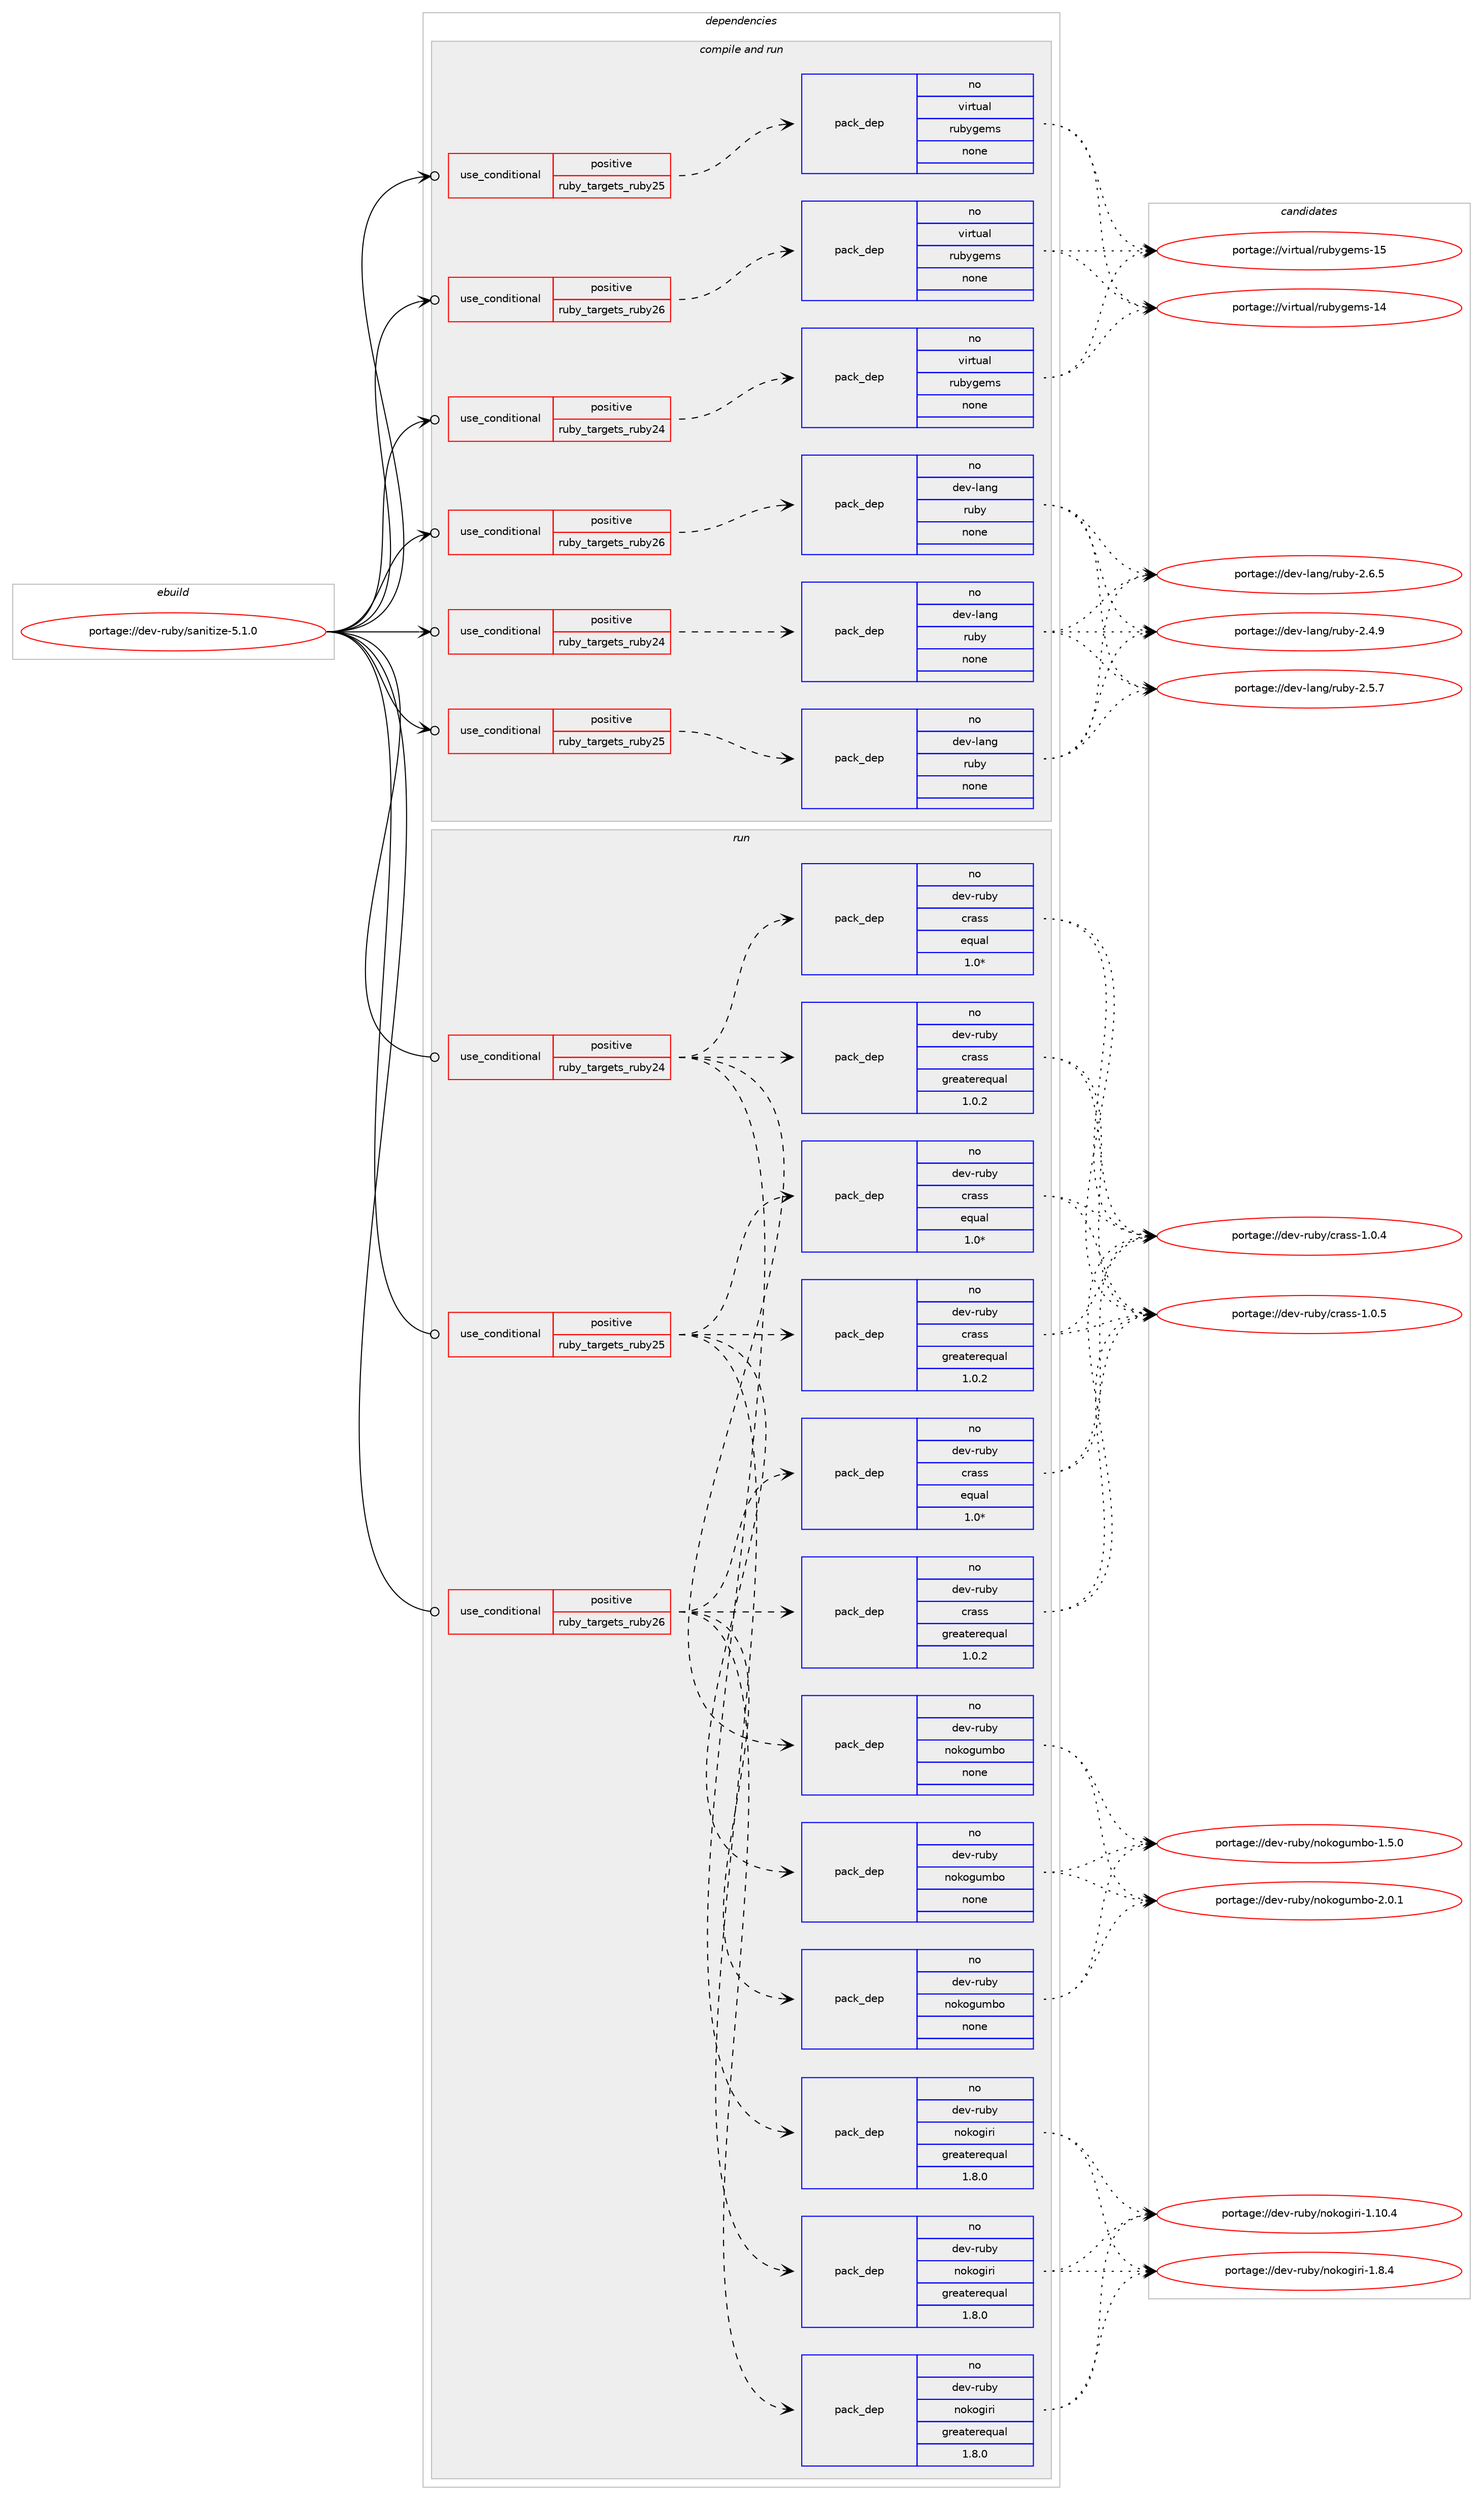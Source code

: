 digraph prolog {

# *************
# Graph options
# *************

newrank=true;
concentrate=true;
compound=true;
graph [rankdir=LR,fontname=Helvetica,fontsize=10,ranksep=1.5];#, ranksep=2.5, nodesep=0.2];
edge  [arrowhead=vee];
node  [fontname=Helvetica,fontsize=10];

# **********
# The ebuild
# **********

subgraph cluster_leftcol {
color=gray;
rank=same;
label=<<i>ebuild</i>>;
id [label="portage://dev-ruby/sanitize-5.1.0", color=red, width=4, href="../dev-ruby/sanitize-5.1.0.svg"];
}

# ****************
# The dependencies
# ****************

subgraph cluster_midcol {
color=gray;
label=<<i>dependencies</i>>;
subgraph cluster_compile {
fillcolor="#eeeeee";
style=filled;
label=<<i>compile</i>>;
}
subgraph cluster_compileandrun {
fillcolor="#eeeeee";
style=filled;
label=<<i>compile and run</i>>;
subgraph cond65520 {
dependency247921 [label=<<TABLE BORDER="0" CELLBORDER="1" CELLSPACING="0" CELLPADDING="4"><TR><TD ROWSPAN="3" CELLPADDING="10">use_conditional</TD></TR><TR><TD>positive</TD></TR><TR><TD>ruby_targets_ruby24</TD></TR></TABLE>>, shape=none, color=red];
subgraph pack178856 {
dependency247922 [label=<<TABLE BORDER="0" CELLBORDER="1" CELLSPACING="0" CELLPADDING="4" WIDTH="220"><TR><TD ROWSPAN="6" CELLPADDING="30">pack_dep</TD></TR><TR><TD WIDTH="110">no</TD></TR><TR><TD>dev-lang</TD></TR><TR><TD>ruby</TD></TR><TR><TD>none</TD></TR><TR><TD></TD></TR></TABLE>>, shape=none, color=blue];
}
dependency247921:e -> dependency247922:w [weight=20,style="dashed",arrowhead="vee"];
}
id:e -> dependency247921:w [weight=20,style="solid",arrowhead="odotvee"];
subgraph cond65521 {
dependency247923 [label=<<TABLE BORDER="0" CELLBORDER="1" CELLSPACING="0" CELLPADDING="4"><TR><TD ROWSPAN="3" CELLPADDING="10">use_conditional</TD></TR><TR><TD>positive</TD></TR><TR><TD>ruby_targets_ruby24</TD></TR></TABLE>>, shape=none, color=red];
subgraph pack178857 {
dependency247924 [label=<<TABLE BORDER="0" CELLBORDER="1" CELLSPACING="0" CELLPADDING="4" WIDTH="220"><TR><TD ROWSPAN="6" CELLPADDING="30">pack_dep</TD></TR><TR><TD WIDTH="110">no</TD></TR><TR><TD>virtual</TD></TR><TR><TD>rubygems</TD></TR><TR><TD>none</TD></TR><TR><TD></TD></TR></TABLE>>, shape=none, color=blue];
}
dependency247923:e -> dependency247924:w [weight=20,style="dashed",arrowhead="vee"];
}
id:e -> dependency247923:w [weight=20,style="solid",arrowhead="odotvee"];
subgraph cond65522 {
dependency247925 [label=<<TABLE BORDER="0" CELLBORDER="1" CELLSPACING="0" CELLPADDING="4"><TR><TD ROWSPAN="3" CELLPADDING="10">use_conditional</TD></TR><TR><TD>positive</TD></TR><TR><TD>ruby_targets_ruby25</TD></TR></TABLE>>, shape=none, color=red];
subgraph pack178858 {
dependency247926 [label=<<TABLE BORDER="0" CELLBORDER="1" CELLSPACING="0" CELLPADDING="4" WIDTH="220"><TR><TD ROWSPAN="6" CELLPADDING="30">pack_dep</TD></TR><TR><TD WIDTH="110">no</TD></TR><TR><TD>dev-lang</TD></TR><TR><TD>ruby</TD></TR><TR><TD>none</TD></TR><TR><TD></TD></TR></TABLE>>, shape=none, color=blue];
}
dependency247925:e -> dependency247926:w [weight=20,style="dashed",arrowhead="vee"];
}
id:e -> dependency247925:w [weight=20,style="solid",arrowhead="odotvee"];
subgraph cond65523 {
dependency247927 [label=<<TABLE BORDER="0" CELLBORDER="1" CELLSPACING="0" CELLPADDING="4"><TR><TD ROWSPAN="3" CELLPADDING="10">use_conditional</TD></TR><TR><TD>positive</TD></TR><TR><TD>ruby_targets_ruby25</TD></TR></TABLE>>, shape=none, color=red];
subgraph pack178859 {
dependency247928 [label=<<TABLE BORDER="0" CELLBORDER="1" CELLSPACING="0" CELLPADDING="4" WIDTH="220"><TR><TD ROWSPAN="6" CELLPADDING="30">pack_dep</TD></TR><TR><TD WIDTH="110">no</TD></TR><TR><TD>virtual</TD></TR><TR><TD>rubygems</TD></TR><TR><TD>none</TD></TR><TR><TD></TD></TR></TABLE>>, shape=none, color=blue];
}
dependency247927:e -> dependency247928:w [weight=20,style="dashed",arrowhead="vee"];
}
id:e -> dependency247927:w [weight=20,style="solid",arrowhead="odotvee"];
subgraph cond65524 {
dependency247929 [label=<<TABLE BORDER="0" CELLBORDER="1" CELLSPACING="0" CELLPADDING="4"><TR><TD ROWSPAN="3" CELLPADDING="10">use_conditional</TD></TR><TR><TD>positive</TD></TR><TR><TD>ruby_targets_ruby26</TD></TR></TABLE>>, shape=none, color=red];
subgraph pack178860 {
dependency247930 [label=<<TABLE BORDER="0" CELLBORDER="1" CELLSPACING="0" CELLPADDING="4" WIDTH="220"><TR><TD ROWSPAN="6" CELLPADDING="30">pack_dep</TD></TR><TR><TD WIDTH="110">no</TD></TR><TR><TD>dev-lang</TD></TR><TR><TD>ruby</TD></TR><TR><TD>none</TD></TR><TR><TD></TD></TR></TABLE>>, shape=none, color=blue];
}
dependency247929:e -> dependency247930:w [weight=20,style="dashed",arrowhead="vee"];
}
id:e -> dependency247929:w [weight=20,style="solid",arrowhead="odotvee"];
subgraph cond65525 {
dependency247931 [label=<<TABLE BORDER="0" CELLBORDER="1" CELLSPACING="0" CELLPADDING="4"><TR><TD ROWSPAN="3" CELLPADDING="10">use_conditional</TD></TR><TR><TD>positive</TD></TR><TR><TD>ruby_targets_ruby26</TD></TR></TABLE>>, shape=none, color=red];
subgraph pack178861 {
dependency247932 [label=<<TABLE BORDER="0" CELLBORDER="1" CELLSPACING="0" CELLPADDING="4" WIDTH="220"><TR><TD ROWSPAN="6" CELLPADDING="30">pack_dep</TD></TR><TR><TD WIDTH="110">no</TD></TR><TR><TD>virtual</TD></TR><TR><TD>rubygems</TD></TR><TR><TD>none</TD></TR><TR><TD></TD></TR></TABLE>>, shape=none, color=blue];
}
dependency247931:e -> dependency247932:w [weight=20,style="dashed",arrowhead="vee"];
}
id:e -> dependency247931:w [weight=20,style="solid",arrowhead="odotvee"];
}
subgraph cluster_run {
fillcolor="#eeeeee";
style=filled;
label=<<i>run</i>>;
subgraph cond65526 {
dependency247933 [label=<<TABLE BORDER="0" CELLBORDER="1" CELLSPACING="0" CELLPADDING="4"><TR><TD ROWSPAN="3" CELLPADDING="10">use_conditional</TD></TR><TR><TD>positive</TD></TR><TR><TD>ruby_targets_ruby24</TD></TR></TABLE>>, shape=none, color=red];
subgraph pack178862 {
dependency247934 [label=<<TABLE BORDER="0" CELLBORDER="1" CELLSPACING="0" CELLPADDING="4" WIDTH="220"><TR><TD ROWSPAN="6" CELLPADDING="30">pack_dep</TD></TR><TR><TD WIDTH="110">no</TD></TR><TR><TD>dev-ruby</TD></TR><TR><TD>crass</TD></TR><TR><TD>greaterequal</TD></TR><TR><TD>1.0.2</TD></TR></TABLE>>, shape=none, color=blue];
}
dependency247933:e -> dependency247934:w [weight=20,style="dashed",arrowhead="vee"];
subgraph pack178863 {
dependency247935 [label=<<TABLE BORDER="0" CELLBORDER="1" CELLSPACING="0" CELLPADDING="4" WIDTH="220"><TR><TD ROWSPAN="6" CELLPADDING="30">pack_dep</TD></TR><TR><TD WIDTH="110">no</TD></TR><TR><TD>dev-ruby</TD></TR><TR><TD>crass</TD></TR><TR><TD>equal</TD></TR><TR><TD>1.0*</TD></TR></TABLE>>, shape=none, color=blue];
}
dependency247933:e -> dependency247935:w [weight=20,style="dashed",arrowhead="vee"];
subgraph pack178864 {
dependency247936 [label=<<TABLE BORDER="0" CELLBORDER="1" CELLSPACING="0" CELLPADDING="4" WIDTH="220"><TR><TD ROWSPAN="6" CELLPADDING="30">pack_dep</TD></TR><TR><TD WIDTH="110">no</TD></TR><TR><TD>dev-ruby</TD></TR><TR><TD>nokogiri</TD></TR><TR><TD>greaterequal</TD></TR><TR><TD>1.8.0</TD></TR></TABLE>>, shape=none, color=blue];
}
dependency247933:e -> dependency247936:w [weight=20,style="dashed",arrowhead="vee"];
subgraph pack178865 {
dependency247937 [label=<<TABLE BORDER="0" CELLBORDER="1" CELLSPACING="0" CELLPADDING="4" WIDTH="220"><TR><TD ROWSPAN="6" CELLPADDING="30">pack_dep</TD></TR><TR><TD WIDTH="110">no</TD></TR><TR><TD>dev-ruby</TD></TR><TR><TD>nokogumbo</TD></TR><TR><TD>none</TD></TR><TR><TD></TD></TR></TABLE>>, shape=none, color=blue];
}
dependency247933:e -> dependency247937:w [weight=20,style="dashed",arrowhead="vee"];
}
id:e -> dependency247933:w [weight=20,style="solid",arrowhead="odot"];
subgraph cond65527 {
dependency247938 [label=<<TABLE BORDER="0" CELLBORDER="1" CELLSPACING="0" CELLPADDING="4"><TR><TD ROWSPAN="3" CELLPADDING="10">use_conditional</TD></TR><TR><TD>positive</TD></TR><TR><TD>ruby_targets_ruby25</TD></TR></TABLE>>, shape=none, color=red];
subgraph pack178866 {
dependency247939 [label=<<TABLE BORDER="0" CELLBORDER="1" CELLSPACING="0" CELLPADDING="4" WIDTH="220"><TR><TD ROWSPAN="6" CELLPADDING="30">pack_dep</TD></TR><TR><TD WIDTH="110">no</TD></TR><TR><TD>dev-ruby</TD></TR><TR><TD>crass</TD></TR><TR><TD>greaterequal</TD></TR><TR><TD>1.0.2</TD></TR></TABLE>>, shape=none, color=blue];
}
dependency247938:e -> dependency247939:w [weight=20,style="dashed",arrowhead="vee"];
subgraph pack178867 {
dependency247940 [label=<<TABLE BORDER="0" CELLBORDER="1" CELLSPACING="0" CELLPADDING="4" WIDTH="220"><TR><TD ROWSPAN="6" CELLPADDING="30">pack_dep</TD></TR><TR><TD WIDTH="110">no</TD></TR><TR><TD>dev-ruby</TD></TR><TR><TD>crass</TD></TR><TR><TD>equal</TD></TR><TR><TD>1.0*</TD></TR></TABLE>>, shape=none, color=blue];
}
dependency247938:e -> dependency247940:w [weight=20,style="dashed",arrowhead="vee"];
subgraph pack178868 {
dependency247941 [label=<<TABLE BORDER="0" CELLBORDER="1" CELLSPACING="0" CELLPADDING="4" WIDTH="220"><TR><TD ROWSPAN="6" CELLPADDING="30">pack_dep</TD></TR><TR><TD WIDTH="110">no</TD></TR><TR><TD>dev-ruby</TD></TR><TR><TD>nokogiri</TD></TR><TR><TD>greaterequal</TD></TR><TR><TD>1.8.0</TD></TR></TABLE>>, shape=none, color=blue];
}
dependency247938:e -> dependency247941:w [weight=20,style="dashed",arrowhead="vee"];
subgraph pack178869 {
dependency247942 [label=<<TABLE BORDER="0" CELLBORDER="1" CELLSPACING="0" CELLPADDING="4" WIDTH="220"><TR><TD ROWSPAN="6" CELLPADDING="30">pack_dep</TD></TR><TR><TD WIDTH="110">no</TD></TR><TR><TD>dev-ruby</TD></TR><TR><TD>nokogumbo</TD></TR><TR><TD>none</TD></TR><TR><TD></TD></TR></TABLE>>, shape=none, color=blue];
}
dependency247938:e -> dependency247942:w [weight=20,style="dashed",arrowhead="vee"];
}
id:e -> dependency247938:w [weight=20,style="solid",arrowhead="odot"];
subgraph cond65528 {
dependency247943 [label=<<TABLE BORDER="0" CELLBORDER="1" CELLSPACING="0" CELLPADDING="4"><TR><TD ROWSPAN="3" CELLPADDING="10">use_conditional</TD></TR><TR><TD>positive</TD></TR><TR><TD>ruby_targets_ruby26</TD></TR></TABLE>>, shape=none, color=red];
subgraph pack178870 {
dependency247944 [label=<<TABLE BORDER="0" CELLBORDER="1" CELLSPACING="0" CELLPADDING="4" WIDTH="220"><TR><TD ROWSPAN="6" CELLPADDING="30">pack_dep</TD></TR><TR><TD WIDTH="110">no</TD></TR><TR><TD>dev-ruby</TD></TR><TR><TD>crass</TD></TR><TR><TD>greaterequal</TD></TR><TR><TD>1.0.2</TD></TR></TABLE>>, shape=none, color=blue];
}
dependency247943:e -> dependency247944:w [weight=20,style="dashed",arrowhead="vee"];
subgraph pack178871 {
dependency247945 [label=<<TABLE BORDER="0" CELLBORDER="1" CELLSPACING="0" CELLPADDING="4" WIDTH="220"><TR><TD ROWSPAN="6" CELLPADDING="30">pack_dep</TD></TR><TR><TD WIDTH="110">no</TD></TR><TR><TD>dev-ruby</TD></TR><TR><TD>crass</TD></TR><TR><TD>equal</TD></TR><TR><TD>1.0*</TD></TR></TABLE>>, shape=none, color=blue];
}
dependency247943:e -> dependency247945:w [weight=20,style="dashed",arrowhead="vee"];
subgraph pack178872 {
dependency247946 [label=<<TABLE BORDER="0" CELLBORDER="1" CELLSPACING="0" CELLPADDING="4" WIDTH="220"><TR><TD ROWSPAN="6" CELLPADDING="30">pack_dep</TD></TR><TR><TD WIDTH="110">no</TD></TR><TR><TD>dev-ruby</TD></TR><TR><TD>nokogiri</TD></TR><TR><TD>greaterequal</TD></TR><TR><TD>1.8.0</TD></TR></TABLE>>, shape=none, color=blue];
}
dependency247943:e -> dependency247946:w [weight=20,style="dashed",arrowhead="vee"];
subgraph pack178873 {
dependency247947 [label=<<TABLE BORDER="0" CELLBORDER="1" CELLSPACING="0" CELLPADDING="4" WIDTH="220"><TR><TD ROWSPAN="6" CELLPADDING="30">pack_dep</TD></TR><TR><TD WIDTH="110">no</TD></TR><TR><TD>dev-ruby</TD></TR><TR><TD>nokogumbo</TD></TR><TR><TD>none</TD></TR><TR><TD></TD></TR></TABLE>>, shape=none, color=blue];
}
dependency247943:e -> dependency247947:w [weight=20,style="dashed",arrowhead="vee"];
}
id:e -> dependency247943:w [weight=20,style="solid",arrowhead="odot"];
}
}

# **************
# The candidates
# **************

subgraph cluster_choices {
rank=same;
color=gray;
label=<<i>candidates</i>>;

subgraph choice178856 {
color=black;
nodesep=1;
choiceportage10010111845108971101034711411798121455046524657 [label="portage://dev-lang/ruby-2.4.9", color=red, width=4,href="../dev-lang/ruby-2.4.9.svg"];
choiceportage10010111845108971101034711411798121455046534655 [label="portage://dev-lang/ruby-2.5.7", color=red, width=4,href="../dev-lang/ruby-2.5.7.svg"];
choiceportage10010111845108971101034711411798121455046544653 [label="portage://dev-lang/ruby-2.6.5", color=red, width=4,href="../dev-lang/ruby-2.6.5.svg"];
dependency247922:e -> choiceportage10010111845108971101034711411798121455046524657:w [style=dotted,weight="100"];
dependency247922:e -> choiceportage10010111845108971101034711411798121455046534655:w [style=dotted,weight="100"];
dependency247922:e -> choiceportage10010111845108971101034711411798121455046544653:w [style=dotted,weight="100"];
}
subgraph choice178857 {
color=black;
nodesep=1;
choiceportage118105114116117971084711411798121103101109115454952 [label="portage://virtual/rubygems-14", color=red, width=4,href="../virtual/rubygems-14.svg"];
choiceportage118105114116117971084711411798121103101109115454953 [label="portage://virtual/rubygems-15", color=red, width=4,href="../virtual/rubygems-15.svg"];
dependency247924:e -> choiceportage118105114116117971084711411798121103101109115454952:w [style=dotted,weight="100"];
dependency247924:e -> choiceportage118105114116117971084711411798121103101109115454953:w [style=dotted,weight="100"];
}
subgraph choice178858 {
color=black;
nodesep=1;
choiceportage10010111845108971101034711411798121455046524657 [label="portage://dev-lang/ruby-2.4.9", color=red, width=4,href="../dev-lang/ruby-2.4.9.svg"];
choiceportage10010111845108971101034711411798121455046534655 [label="portage://dev-lang/ruby-2.5.7", color=red, width=4,href="../dev-lang/ruby-2.5.7.svg"];
choiceportage10010111845108971101034711411798121455046544653 [label="portage://dev-lang/ruby-2.6.5", color=red, width=4,href="../dev-lang/ruby-2.6.5.svg"];
dependency247926:e -> choiceportage10010111845108971101034711411798121455046524657:w [style=dotted,weight="100"];
dependency247926:e -> choiceportage10010111845108971101034711411798121455046534655:w [style=dotted,weight="100"];
dependency247926:e -> choiceportage10010111845108971101034711411798121455046544653:w [style=dotted,weight="100"];
}
subgraph choice178859 {
color=black;
nodesep=1;
choiceportage118105114116117971084711411798121103101109115454952 [label="portage://virtual/rubygems-14", color=red, width=4,href="../virtual/rubygems-14.svg"];
choiceportage118105114116117971084711411798121103101109115454953 [label="portage://virtual/rubygems-15", color=red, width=4,href="../virtual/rubygems-15.svg"];
dependency247928:e -> choiceportage118105114116117971084711411798121103101109115454952:w [style=dotted,weight="100"];
dependency247928:e -> choiceportage118105114116117971084711411798121103101109115454953:w [style=dotted,weight="100"];
}
subgraph choice178860 {
color=black;
nodesep=1;
choiceportage10010111845108971101034711411798121455046524657 [label="portage://dev-lang/ruby-2.4.9", color=red, width=4,href="../dev-lang/ruby-2.4.9.svg"];
choiceportage10010111845108971101034711411798121455046534655 [label="portage://dev-lang/ruby-2.5.7", color=red, width=4,href="../dev-lang/ruby-2.5.7.svg"];
choiceportage10010111845108971101034711411798121455046544653 [label="portage://dev-lang/ruby-2.6.5", color=red, width=4,href="../dev-lang/ruby-2.6.5.svg"];
dependency247930:e -> choiceportage10010111845108971101034711411798121455046524657:w [style=dotted,weight="100"];
dependency247930:e -> choiceportage10010111845108971101034711411798121455046534655:w [style=dotted,weight="100"];
dependency247930:e -> choiceportage10010111845108971101034711411798121455046544653:w [style=dotted,weight="100"];
}
subgraph choice178861 {
color=black;
nodesep=1;
choiceportage118105114116117971084711411798121103101109115454952 [label="portage://virtual/rubygems-14", color=red, width=4,href="../virtual/rubygems-14.svg"];
choiceportage118105114116117971084711411798121103101109115454953 [label="portage://virtual/rubygems-15", color=red, width=4,href="../virtual/rubygems-15.svg"];
dependency247932:e -> choiceportage118105114116117971084711411798121103101109115454952:w [style=dotted,weight="100"];
dependency247932:e -> choiceportage118105114116117971084711411798121103101109115454953:w [style=dotted,weight="100"];
}
subgraph choice178862 {
color=black;
nodesep=1;
choiceportage1001011184511411798121479911497115115454946484652 [label="portage://dev-ruby/crass-1.0.4", color=red, width=4,href="../dev-ruby/crass-1.0.4.svg"];
choiceportage1001011184511411798121479911497115115454946484653 [label="portage://dev-ruby/crass-1.0.5", color=red, width=4,href="../dev-ruby/crass-1.0.5.svg"];
dependency247934:e -> choiceportage1001011184511411798121479911497115115454946484652:w [style=dotted,weight="100"];
dependency247934:e -> choiceportage1001011184511411798121479911497115115454946484653:w [style=dotted,weight="100"];
}
subgraph choice178863 {
color=black;
nodesep=1;
choiceportage1001011184511411798121479911497115115454946484652 [label="portage://dev-ruby/crass-1.0.4", color=red, width=4,href="../dev-ruby/crass-1.0.4.svg"];
choiceportage1001011184511411798121479911497115115454946484653 [label="portage://dev-ruby/crass-1.0.5", color=red, width=4,href="../dev-ruby/crass-1.0.5.svg"];
dependency247935:e -> choiceportage1001011184511411798121479911497115115454946484652:w [style=dotted,weight="100"];
dependency247935:e -> choiceportage1001011184511411798121479911497115115454946484653:w [style=dotted,weight="100"];
}
subgraph choice178864 {
color=black;
nodesep=1;
choiceportage10010111845114117981214711011110711110310511410545494649484652 [label="portage://dev-ruby/nokogiri-1.10.4", color=red, width=4,href="../dev-ruby/nokogiri-1.10.4.svg"];
choiceportage100101118451141179812147110111107111103105114105454946564652 [label="portage://dev-ruby/nokogiri-1.8.4", color=red, width=4,href="../dev-ruby/nokogiri-1.8.4.svg"];
dependency247936:e -> choiceportage10010111845114117981214711011110711110310511410545494649484652:w [style=dotted,weight="100"];
dependency247936:e -> choiceportage100101118451141179812147110111107111103105114105454946564652:w [style=dotted,weight="100"];
}
subgraph choice178865 {
color=black;
nodesep=1;
choiceportage10010111845114117981214711011110711110311710998111454946534648 [label="portage://dev-ruby/nokogumbo-1.5.0", color=red, width=4,href="../dev-ruby/nokogumbo-1.5.0.svg"];
choiceportage10010111845114117981214711011110711110311710998111455046484649 [label="portage://dev-ruby/nokogumbo-2.0.1", color=red, width=4,href="../dev-ruby/nokogumbo-2.0.1.svg"];
dependency247937:e -> choiceportage10010111845114117981214711011110711110311710998111454946534648:w [style=dotted,weight="100"];
dependency247937:e -> choiceportage10010111845114117981214711011110711110311710998111455046484649:w [style=dotted,weight="100"];
}
subgraph choice178866 {
color=black;
nodesep=1;
choiceportage1001011184511411798121479911497115115454946484652 [label="portage://dev-ruby/crass-1.0.4", color=red, width=4,href="../dev-ruby/crass-1.0.4.svg"];
choiceportage1001011184511411798121479911497115115454946484653 [label="portage://dev-ruby/crass-1.0.5", color=red, width=4,href="../dev-ruby/crass-1.0.5.svg"];
dependency247939:e -> choiceportage1001011184511411798121479911497115115454946484652:w [style=dotted,weight="100"];
dependency247939:e -> choiceportage1001011184511411798121479911497115115454946484653:w [style=dotted,weight="100"];
}
subgraph choice178867 {
color=black;
nodesep=1;
choiceportage1001011184511411798121479911497115115454946484652 [label="portage://dev-ruby/crass-1.0.4", color=red, width=4,href="../dev-ruby/crass-1.0.4.svg"];
choiceportage1001011184511411798121479911497115115454946484653 [label="portage://dev-ruby/crass-1.0.5", color=red, width=4,href="../dev-ruby/crass-1.0.5.svg"];
dependency247940:e -> choiceportage1001011184511411798121479911497115115454946484652:w [style=dotted,weight="100"];
dependency247940:e -> choiceportage1001011184511411798121479911497115115454946484653:w [style=dotted,weight="100"];
}
subgraph choice178868 {
color=black;
nodesep=1;
choiceportage10010111845114117981214711011110711110310511410545494649484652 [label="portage://dev-ruby/nokogiri-1.10.4", color=red, width=4,href="../dev-ruby/nokogiri-1.10.4.svg"];
choiceportage100101118451141179812147110111107111103105114105454946564652 [label="portage://dev-ruby/nokogiri-1.8.4", color=red, width=4,href="../dev-ruby/nokogiri-1.8.4.svg"];
dependency247941:e -> choiceportage10010111845114117981214711011110711110310511410545494649484652:w [style=dotted,weight="100"];
dependency247941:e -> choiceportage100101118451141179812147110111107111103105114105454946564652:w [style=dotted,weight="100"];
}
subgraph choice178869 {
color=black;
nodesep=1;
choiceportage10010111845114117981214711011110711110311710998111454946534648 [label="portage://dev-ruby/nokogumbo-1.5.0", color=red, width=4,href="../dev-ruby/nokogumbo-1.5.0.svg"];
choiceportage10010111845114117981214711011110711110311710998111455046484649 [label="portage://dev-ruby/nokogumbo-2.0.1", color=red, width=4,href="../dev-ruby/nokogumbo-2.0.1.svg"];
dependency247942:e -> choiceportage10010111845114117981214711011110711110311710998111454946534648:w [style=dotted,weight="100"];
dependency247942:e -> choiceportage10010111845114117981214711011110711110311710998111455046484649:w [style=dotted,weight="100"];
}
subgraph choice178870 {
color=black;
nodesep=1;
choiceportage1001011184511411798121479911497115115454946484652 [label="portage://dev-ruby/crass-1.0.4", color=red, width=4,href="../dev-ruby/crass-1.0.4.svg"];
choiceportage1001011184511411798121479911497115115454946484653 [label="portage://dev-ruby/crass-1.0.5", color=red, width=4,href="../dev-ruby/crass-1.0.5.svg"];
dependency247944:e -> choiceportage1001011184511411798121479911497115115454946484652:w [style=dotted,weight="100"];
dependency247944:e -> choiceportage1001011184511411798121479911497115115454946484653:w [style=dotted,weight="100"];
}
subgraph choice178871 {
color=black;
nodesep=1;
choiceportage1001011184511411798121479911497115115454946484652 [label="portage://dev-ruby/crass-1.0.4", color=red, width=4,href="../dev-ruby/crass-1.0.4.svg"];
choiceportage1001011184511411798121479911497115115454946484653 [label="portage://dev-ruby/crass-1.0.5", color=red, width=4,href="../dev-ruby/crass-1.0.5.svg"];
dependency247945:e -> choiceportage1001011184511411798121479911497115115454946484652:w [style=dotted,weight="100"];
dependency247945:e -> choiceportage1001011184511411798121479911497115115454946484653:w [style=dotted,weight="100"];
}
subgraph choice178872 {
color=black;
nodesep=1;
choiceportage10010111845114117981214711011110711110310511410545494649484652 [label="portage://dev-ruby/nokogiri-1.10.4", color=red, width=4,href="../dev-ruby/nokogiri-1.10.4.svg"];
choiceportage100101118451141179812147110111107111103105114105454946564652 [label="portage://dev-ruby/nokogiri-1.8.4", color=red, width=4,href="../dev-ruby/nokogiri-1.8.4.svg"];
dependency247946:e -> choiceportage10010111845114117981214711011110711110310511410545494649484652:w [style=dotted,weight="100"];
dependency247946:e -> choiceportage100101118451141179812147110111107111103105114105454946564652:w [style=dotted,weight="100"];
}
subgraph choice178873 {
color=black;
nodesep=1;
choiceportage10010111845114117981214711011110711110311710998111454946534648 [label="portage://dev-ruby/nokogumbo-1.5.0", color=red, width=4,href="../dev-ruby/nokogumbo-1.5.0.svg"];
choiceportage10010111845114117981214711011110711110311710998111455046484649 [label="portage://dev-ruby/nokogumbo-2.0.1", color=red, width=4,href="../dev-ruby/nokogumbo-2.0.1.svg"];
dependency247947:e -> choiceportage10010111845114117981214711011110711110311710998111454946534648:w [style=dotted,weight="100"];
dependency247947:e -> choiceportage10010111845114117981214711011110711110311710998111455046484649:w [style=dotted,weight="100"];
}
}

}
